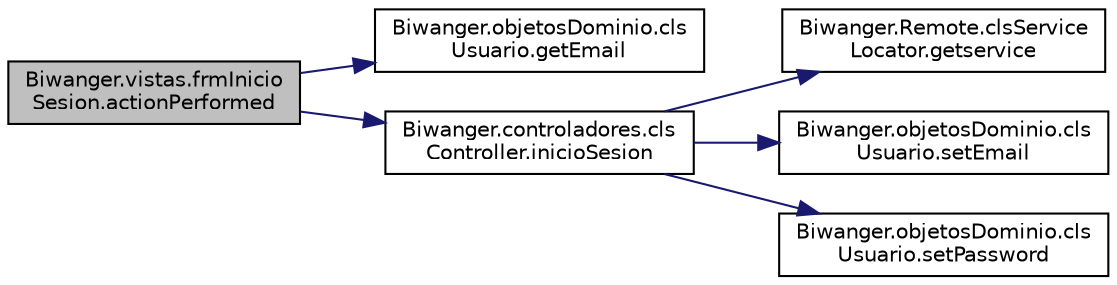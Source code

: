 digraph "Biwanger.vistas.frmInicioSesion.actionPerformed"
{
 // LATEX_PDF_SIZE
  edge [fontname="Helvetica",fontsize="10",labelfontname="Helvetica",labelfontsize="10"];
  node [fontname="Helvetica",fontsize="10",shape=record];
  rankdir="LR";
  Node1 [label="Biwanger.vistas.frmInicio\lSesion.actionPerformed",height=0.2,width=0.4,color="black", fillcolor="grey75", style="filled", fontcolor="black",tooltip=" "];
  Node1 -> Node2 [color="midnightblue",fontsize="10",style="solid",fontname="Helvetica"];
  Node2 [label="Biwanger.objetosDominio.cls\lUsuario.getEmail",height=0.2,width=0.4,color="black", fillcolor="white", style="filled",URL="$class_biwanger_1_1objetos_dominio_1_1cls_usuario.html#a7a2571ffb1600ef13c95a684b53a4fbb",tooltip=" "];
  Node1 -> Node3 [color="midnightblue",fontsize="10",style="solid",fontname="Helvetica"];
  Node3 [label="Biwanger.controladores.cls\lController.inicioSesion",height=0.2,width=0.4,color="black", fillcolor="white", style="filled",URL="$class_biwanger_1_1controladores_1_1cls_controller.html#ab2825c933acc7feb5e5ca62e347ddcc9",tooltip=" "];
  Node3 -> Node4 [color="midnightblue",fontsize="10",style="solid",fontname="Helvetica"];
  Node4 [label="Biwanger.Remote.clsService\lLocator.getservice",height=0.2,width=0.4,color="black", fillcolor="white", style="filled",URL="$class_biwanger_1_1_remote_1_1cls_service_locator.html#ab5887258804ee4871414885b9482a13b",tooltip=" "];
  Node3 -> Node5 [color="midnightblue",fontsize="10",style="solid",fontname="Helvetica"];
  Node5 [label="Biwanger.objetosDominio.cls\lUsuario.setEmail",height=0.2,width=0.4,color="black", fillcolor="white", style="filled",URL="$class_biwanger_1_1objetos_dominio_1_1cls_usuario.html#a6dd98a513f6c28579667a64958ea5457",tooltip=" "];
  Node3 -> Node6 [color="midnightblue",fontsize="10",style="solid",fontname="Helvetica"];
  Node6 [label="Biwanger.objetosDominio.cls\lUsuario.setPassword",height=0.2,width=0.4,color="black", fillcolor="white", style="filled",URL="$class_biwanger_1_1objetos_dominio_1_1cls_usuario.html#aa3011ae6ca95d2afdd0f499ab6824c3c",tooltip=" "];
}
